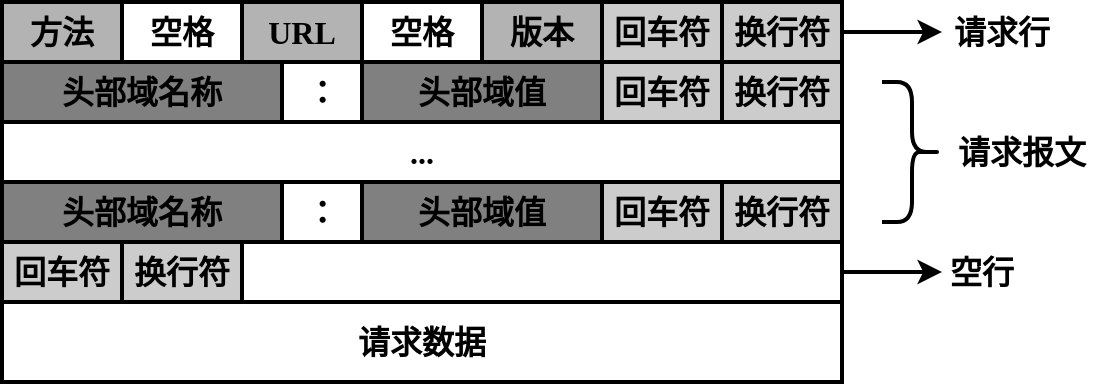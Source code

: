 <mxfile version="14.6.13" type="github">
  <diagram id="5cp-5Oog_769mg8vlT8R" name="第 1 页">
    <mxGraphModel dx="1426" dy="726" grid="1" gridSize="10" guides="1" tooltips="1" connect="1" arrows="1" fold="1" page="1" pageScale="1" pageWidth="827" pageHeight="1169" math="0" shadow="0">
      <root>
        <mxCell id="0" />
        <mxCell id="1" parent="0" />
        <mxCell id="8CLCjS6qFthPXdOy3xN8-42" value="" style="rounded=0;whiteSpace=wrap;html=1;strokeWidth=2;" vertex="1" parent="1">
          <mxGeometry x="230" y="170" width="420" height="190" as="geometry" />
        </mxCell>
        <mxCell id="8CLCjS6qFthPXdOy3xN8-43" value="&lt;font style=&quot;font-size: 16px&quot; face=&quot;Comic Sans MS&quot;&gt;&lt;b&gt;头部域名称&lt;/b&gt;&lt;/font&gt;" style="rounded=0;whiteSpace=wrap;html=1;strokeWidth=2;fillColor=#808080;" vertex="1" parent="1">
          <mxGeometry x="230" y="200" width="140" height="30" as="geometry" />
        </mxCell>
        <mxCell id="8CLCjS6qFthPXdOy3xN8-44" value="&lt;font style=&quot;font-size: 16px&quot; face=&quot;Comic Sans MS&quot;&gt;&lt;b&gt;方法&lt;/b&gt;&lt;/font&gt;" style="rounded=0;whiteSpace=wrap;html=1;strokeWidth=2;fillColor=#B3B3B3;" vertex="1" parent="1">
          <mxGeometry x="230" y="170" width="60" height="30" as="geometry" />
        </mxCell>
        <mxCell id="8CLCjS6qFthPXdOy3xN8-45" value="&lt;font style=&quot;font-size: 16px&quot; face=&quot;Comic Sans MS&quot;&gt;&lt;b&gt;空格&lt;/b&gt;&lt;/font&gt;" style="rounded=0;whiteSpace=wrap;html=1;strokeWidth=2;" vertex="1" parent="1">
          <mxGeometry x="290" y="170" width="60" height="30" as="geometry" />
        </mxCell>
        <mxCell id="8CLCjS6qFthPXdOy3xN8-46" value="&lt;font style=&quot;font-size: 16px&quot; face=&quot;Comic Sans MS&quot;&gt;&lt;b&gt;URL&lt;/b&gt;&lt;/font&gt;" style="rounded=0;whiteSpace=wrap;html=1;strokeWidth=2;fillColor=#B3B3B3;" vertex="1" parent="1">
          <mxGeometry x="350" y="170" width="60" height="30" as="geometry" />
        </mxCell>
        <mxCell id="8CLCjS6qFthPXdOy3xN8-47" value="&lt;font face=&quot;Comic Sans MS&quot;&gt;&lt;span style=&quot;font-size: 16px&quot;&gt;&lt;b&gt;空格&lt;/b&gt;&lt;/span&gt;&lt;/font&gt;" style="rounded=0;whiteSpace=wrap;html=1;strokeWidth=2;" vertex="1" parent="1">
          <mxGeometry x="410" y="170" width="60" height="30" as="geometry" />
        </mxCell>
        <mxCell id="8CLCjS6qFthPXdOy3xN8-48" value="&lt;font face=&quot;Comic Sans MS&quot;&gt;&lt;span style=&quot;font-size: 16px&quot;&gt;&lt;b&gt;版本&lt;/b&gt;&lt;/span&gt;&lt;/font&gt;" style="rounded=0;whiteSpace=wrap;html=1;strokeWidth=2;fillColor=#B3B3B3;" vertex="1" parent="1">
          <mxGeometry x="470" y="170" width="60" height="30" as="geometry" />
        </mxCell>
        <mxCell id="8CLCjS6qFthPXdOy3xN8-49" value="&lt;font face=&quot;Comic Sans MS&quot;&gt;&lt;span style=&quot;font-size: 16px&quot;&gt;&lt;b&gt;回车符&lt;/b&gt;&lt;/span&gt;&lt;/font&gt;" style="rounded=0;whiteSpace=wrap;html=1;strokeWidth=2;fillColor=#CCCCCC;" vertex="1" parent="1">
          <mxGeometry x="530" y="170" width="60" height="30" as="geometry" />
        </mxCell>
        <mxCell id="8CLCjS6qFthPXdOy3xN8-69" style="edgeStyle=orthogonalEdgeStyle;rounded=0;orthogonalLoop=1;jettySize=auto;html=1;exitX=1;exitY=0.5;exitDx=0;exitDy=0;fontFamily=Comic Sans MS;fontSize=16;strokeWidth=2;" edge="1" parent="1" source="8CLCjS6qFthPXdOy3xN8-50">
          <mxGeometry relative="1" as="geometry">
            <mxPoint x="700" y="185" as="targetPoint" />
          </mxGeometry>
        </mxCell>
        <mxCell id="8CLCjS6qFthPXdOy3xN8-50" value="&lt;font face=&quot;Comic Sans MS&quot;&gt;&lt;span style=&quot;font-size: 16px&quot;&gt;&lt;b&gt;换行符&lt;/b&gt;&lt;/span&gt;&lt;/font&gt;" style="rounded=0;whiteSpace=wrap;html=1;strokeWidth=2;fillColor=#CCCCCC;" vertex="1" parent="1">
          <mxGeometry x="590" y="170" width="60" height="30" as="geometry" />
        </mxCell>
        <mxCell id="8CLCjS6qFthPXdOy3xN8-52" value="&lt;font style=&quot;font-size: 16px&quot; face=&quot;Comic Sans MS&quot;&gt;&lt;b&gt;：&lt;/b&gt;&lt;/font&gt;" style="rounded=0;whiteSpace=wrap;html=1;strokeWidth=2;" vertex="1" parent="1">
          <mxGeometry x="370" y="200" width="40" height="30" as="geometry" />
        </mxCell>
        <mxCell id="8CLCjS6qFthPXdOy3xN8-53" value="&lt;font style=&quot;font-size: 16px&quot; face=&quot;Comic Sans MS&quot;&gt;&lt;b&gt;头部域值&lt;/b&gt;&lt;/font&gt;" style="rounded=0;whiteSpace=wrap;html=1;strokeWidth=2;fillColor=#808080;" vertex="1" parent="1">
          <mxGeometry x="410" y="200" width="120" height="30" as="geometry" />
        </mxCell>
        <mxCell id="8CLCjS6qFthPXdOy3xN8-54" value="&lt;font face=&quot;Comic Sans MS&quot;&gt;&lt;span style=&quot;font-size: 16px&quot;&gt;&lt;b&gt;回车符&lt;/b&gt;&lt;/span&gt;&lt;/font&gt;" style="rounded=0;whiteSpace=wrap;html=1;strokeWidth=2;fillColor=#CCCCCC;" vertex="1" parent="1">
          <mxGeometry x="530" y="200" width="60" height="30" as="geometry" />
        </mxCell>
        <mxCell id="8CLCjS6qFthPXdOy3xN8-55" value="&lt;font face=&quot;Comic Sans MS&quot;&gt;&lt;span style=&quot;font-size: 16px&quot;&gt;&lt;b&gt;换行符&lt;/b&gt;&lt;/span&gt;&lt;/font&gt;" style="rounded=0;whiteSpace=wrap;html=1;strokeWidth=2;fillColor=#CCCCCC;" vertex="1" parent="1">
          <mxGeometry x="590" y="200" width="60" height="30" as="geometry" />
        </mxCell>
        <mxCell id="8CLCjS6qFthPXdOy3xN8-56" value="&lt;font style=&quot;font-size: 16px&quot; face=&quot;Comic Sans MS&quot;&gt;&lt;b&gt;...&lt;/b&gt;&lt;/font&gt;" style="rounded=0;whiteSpace=wrap;html=1;strokeWidth=2;" vertex="1" parent="1">
          <mxGeometry x="230" y="230" width="420" height="30" as="geometry" />
        </mxCell>
        <mxCell id="8CLCjS6qFthPXdOy3xN8-61" value="&lt;font style=&quot;font-size: 16px&quot; face=&quot;Comic Sans MS&quot;&gt;&lt;b&gt;头部域名称&lt;/b&gt;&lt;/font&gt;" style="rounded=0;whiteSpace=wrap;html=1;strokeWidth=2;fillColor=#808080;" vertex="1" parent="1">
          <mxGeometry x="230" y="260" width="140" height="30" as="geometry" />
        </mxCell>
        <mxCell id="8CLCjS6qFthPXdOy3xN8-62" value="&lt;font style=&quot;font-size: 16px&quot; face=&quot;Comic Sans MS&quot;&gt;&lt;b&gt;：&lt;/b&gt;&lt;/font&gt;" style="rounded=0;whiteSpace=wrap;html=1;strokeWidth=2;" vertex="1" parent="1">
          <mxGeometry x="370" y="260" width="40" height="30" as="geometry" />
        </mxCell>
        <mxCell id="8CLCjS6qFthPXdOy3xN8-63" value="&lt;font style=&quot;font-size: 16px&quot; face=&quot;Comic Sans MS&quot;&gt;&lt;b&gt;头部域值&lt;/b&gt;&lt;/font&gt;" style="rounded=0;whiteSpace=wrap;html=1;strokeWidth=2;fillColor=#808080;" vertex="1" parent="1">
          <mxGeometry x="410" y="260" width="120" height="30" as="geometry" />
        </mxCell>
        <mxCell id="8CLCjS6qFthPXdOy3xN8-64" value="&lt;font face=&quot;Comic Sans MS&quot;&gt;&lt;span style=&quot;font-size: 16px&quot;&gt;&lt;b&gt;回车符&lt;/b&gt;&lt;/span&gt;&lt;/font&gt;" style="rounded=0;whiteSpace=wrap;html=1;strokeWidth=2;fillColor=#CCCCCC;" vertex="1" parent="1">
          <mxGeometry x="530" y="260" width="60" height="30" as="geometry" />
        </mxCell>
        <mxCell id="8CLCjS6qFthPXdOy3xN8-65" value="&lt;font face=&quot;Comic Sans MS&quot;&gt;&lt;span style=&quot;font-size: 16px&quot;&gt;&lt;b&gt;换行符&lt;/b&gt;&lt;/span&gt;&lt;/font&gt;" style="rounded=0;whiteSpace=wrap;html=1;strokeWidth=2;fillColor=#CCCCCC;" vertex="1" parent="1">
          <mxGeometry x="590" y="260" width="60" height="30" as="geometry" />
        </mxCell>
        <mxCell id="8CLCjS6qFthPXdOy3xN8-66" value="&lt;font face=&quot;Comic Sans MS&quot;&gt;&lt;span style=&quot;font-size: 16px&quot;&gt;&lt;b&gt;回车符&lt;/b&gt;&lt;/span&gt;&lt;/font&gt;" style="rounded=0;whiteSpace=wrap;html=1;strokeWidth=2;fillColor=#CCCCCC;" vertex="1" parent="1">
          <mxGeometry x="230" y="290" width="60" height="30" as="geometry" />
        </mxCell>
        <mxCell id="8CLCjS6qFthPXdOy3xN8-67" value="&lt;font face=&quot;Comic Sans MS&quot;&gt;&lt;span style=&quot;font-size: 16px&quot;&gt;&lt;b&gt;换行符&lt;/b&gt;&lt;/span&gt;&lt;/font&gt;" style="rounded=0;whiteSpace=wrap;html=1;strokeWidth=2;fillColor=#CCCCCC;" vertex="1" parent="1">
          <mxGeometry x="290" y="290" width="60" height="30" as="geometry" />
        </mxCell>
        <mxCell id="8CLCjS6qFthPXdOy3xN8-68" value="请求数据" style="rounded=0;whiteSpace=wrap;html=1;strokeWidth=2;fontSize=16;fontStyle=1;fontFamily=Comic Sans MS;" vertex="1" parent="1">
          <mxGeometry x="230" y="320" width="420" height="40" as="geometry" />
        </mxCell>
        <mxCell id="8CLCjS6qFthPXdOy3xN8-70" value="请求行" style="text;html=1;strokeColor=none;fillColor=none;align=center;verticalAlign=middle;whiteSpace=wrap;rounded=0;fontFamily=Comic Sans MS;fontSize=16;fontStyle=1" vertex="1" parent="1">
          <mxGeometry x="700" y="175" width="60" height="20" as="geometry" />
        </mxCell>
        <mxCell id="8CLCjS6qFthPXdOy3xN8-73" value="" style="shape=curlyBracket;whiteSpace=wrap;html=1;rounded=1;flipH=1;fontFamily=Comic Sans MS;fontSize=16;strokeWidth=2;" vertex="1" parent="1">
          <mxGeometry x="670" y="210" width="30" height="70" as="geometry" />
        </mxCell>
        <mxCell id="8CLCjS6qFthPXdOy3xN8-75" value="请求报文" style="text;html=1;strokeColor=none;fillColor=none;align=center;verticalAlign=middle;whiteSpace=wrap;rounded=0;fontFamily=Comic Sans MS;fontSize=16;fontStyle=1" vertex="1" parent="1">
          <mxGeometry x="700" y="235" width="80" height="20" as="geometry" />
        </mxCell>
        <mxCell id="8CLCjS6qFthPXdOy3xN8-76" style="edgeStyle=orthogonalEdgeStyle;rounded=0;orthogonalLoop=1;jettySize=auto;html=1;exitX=1;exitY=0.5;exitDx=0;exitDy=0;fontFamily=Comic Sans MS;fontSize=16;strokeWidth=2;" edge="1" parent="1">
          <mxGeometry relative="1" as="geometry">
            <mxPoint x="700" y="305" as="targetPoint" />
            <mxPoint x="650" y="305" as="sourcePoint" />
          </mxGeometry>
        </mxCell>
        <mxCell id="8CLCjS6qFthPXdOy3xN8-77" value="空行" style="text;html=1;strokeColor=none;fillColor=none;align=center;verticalAlign=middle;whiteSpace=wrap;rounded=0;fontFamily=Comic Sans MS;fontSize=16;fontStyle=1" vertex="1" parent="1">
          <mxGeometry x="690" y="295" width="60" height="20" as="geometry" />
        </mxCell>
      </root>
    </mxGraphModel>
  </diagram>
</mxfile>
